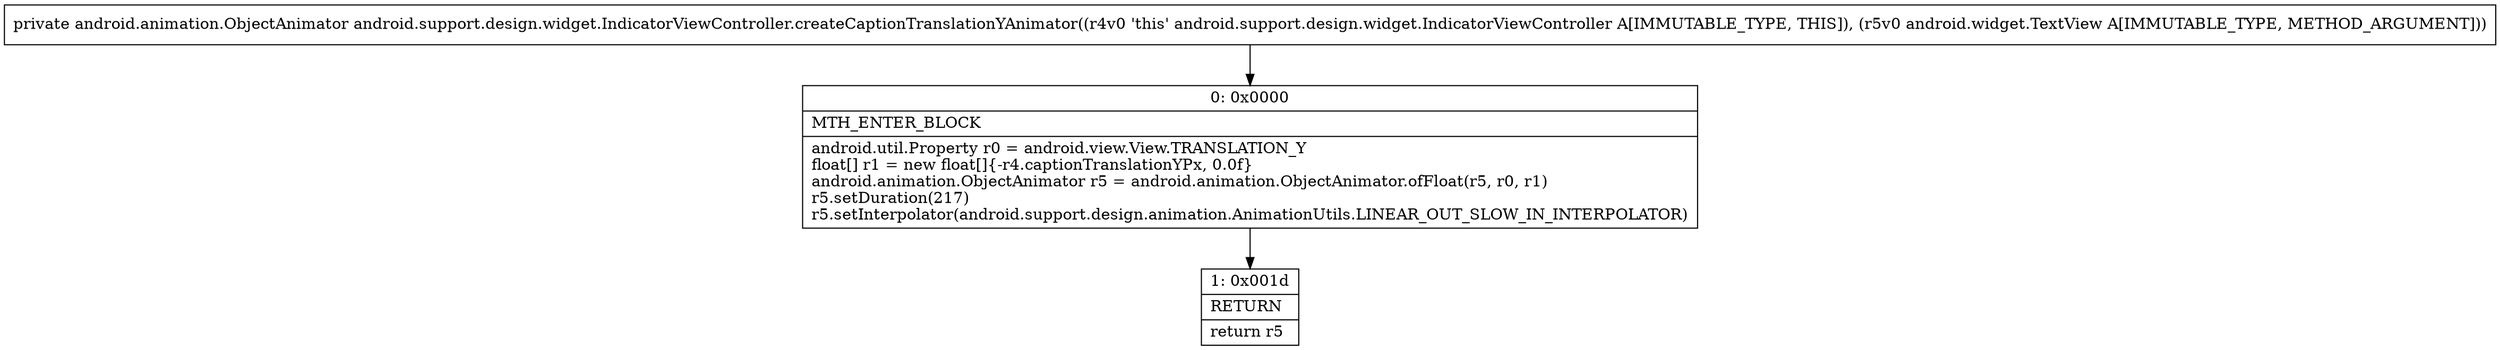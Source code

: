 digraph "CFG forandroid.support.design.widget.IndicatorViewController.createCaptionTranslationYAnimator(Landroid\/widget\/TextView;)Landroid\/animation\/ObjectAnimator;" {
Node_0 [shape=record,label="{0\:\ 0x0000|MTH_ENTER_BLOCK\l|android.util.Property r0 = android.view.View.TRANSLATION_Y\lfloat[] r1 = new float[]\{\-r4.captionTranslationYPx, 0.0f\}\landroid.animation.ObjectAnimator r5 = android.animation.ObjectAnimator.ofFloat(r5, r0, r1)\lr5.setDuration(217)\lr5.setInterpolator(android.support.design.animation.AnimationUtils.LINEAR_OUT_SLOW_IN_INTERPOLATOR)\l}"];
Node_1 [shape=record,label="{1\:\ 0x001d|RETURN\l|return r5\l}"];
MethodNode[shape=record,label="{private android.animation.ObjectAnimator android.support.design.widget.IndicatorViewController.createCaptionTranslationYAnimator((r4v0 'this' android.support.design.widget.IndicatorViewController A[IMMUTABLE_TYPE, THIS]), (r5v0 android.widget.TextView A[IMMUTABLE_TYPE, METHOD_ARGUMENT])) }"];
MethodNode -> Node_0;
Node_0 -> Node_1;
}

